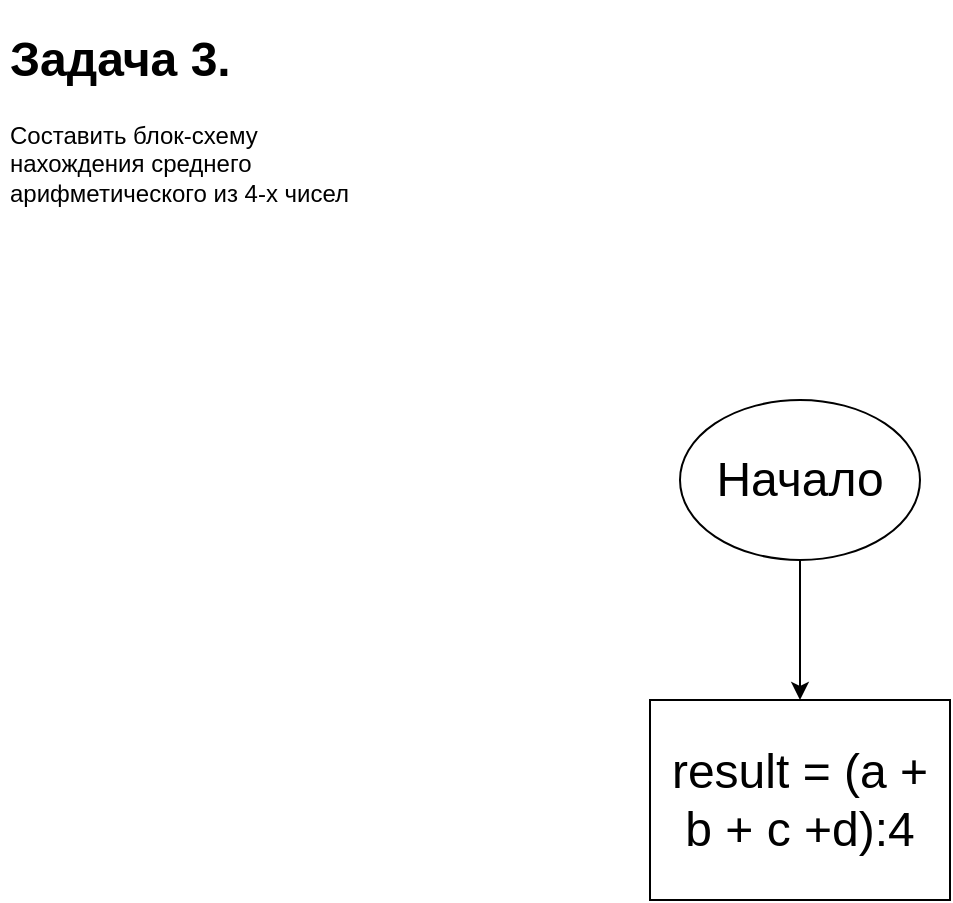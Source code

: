 <mxfile version="20.2.3" type="github">
  <diagram id="qtZ6vF7iyGpdpUt4ibkn" name="Страница 1">
    <mxGraphModel dx="2363" dy="1380" grid="1" gridSize="10" guides="1" tooltips="1" connect="1" arrows="1" fold="1" page="1" pageScale="1" pageWidth="827" pageHeight="1169" math="0" shadow="0">
      <root>
        <mxCell id="0" />
        <mxCell id="1" parent="0" />
        <mxCell id="3WpkM82huugJjMfH7n2r-1" value="&lt;h1&gt;Задача 3.&lt;/h1&gt;&lt;div&gt;Составить блок-схему нахождения среднего арифметического из 4-х чисел&lt;br&gt;&lt;/div&gt;" style="text;html=1;strokeColor=none;fillColor=none;spacing=5;spacingTop=-20;whiteSpace=wrap;overflow=hidden;rounded=0;" vertex="1" parent="1">
          <mxGeometry x="10" y="10" width="190" height="120" as="geometry" />
        </mxCell>
        <mxCell id="3WpkM82huugJjMfH7n2r-7" style="edgeStyle=orthogonalEdgeStyle;rounded=0;orthogonalLoop=1;jettySize=auto;html=1;exitX=0.5;exitY=1;exitDx=0;exitDy=0;fontSize=24;" edge="1" parent="1" source="3WpkM82huugJjMfH7n2r-2">
          <mxGeometry relative="1" as="geometry">
            <mxPoint x="410" y="350" as="targetPoint" />
          </mxGeometry>
        </mxCell>
        <mxCell id="3WpkM82huugJjMfH7n2r-2" value="&lt;font style=&quot;font-size: 24px;&quot;&gt;Начало&lt;/font&gt;" style="ellipse;whiteSpace=wrap;html=1;" vertex="1" parent="1">
          <mxGeometry x="350" y="200" width="120" height="80" as="geometry" />
        </mxCell>
        <mxCell id="3WpkM82huugJjMfH7n2r-9" value="result = (a + b + c +d):4" style="rounded=0;whiteSpace=wrap;html=1;fontSize=24;" vertex="1" parent="1">
          <mxGeometry x="335" y="350" width="150" height="100" as="geometry" />
        </mxCell>
      </root>
    </mxGraphModel>
  </diagram>
</mxfile>
